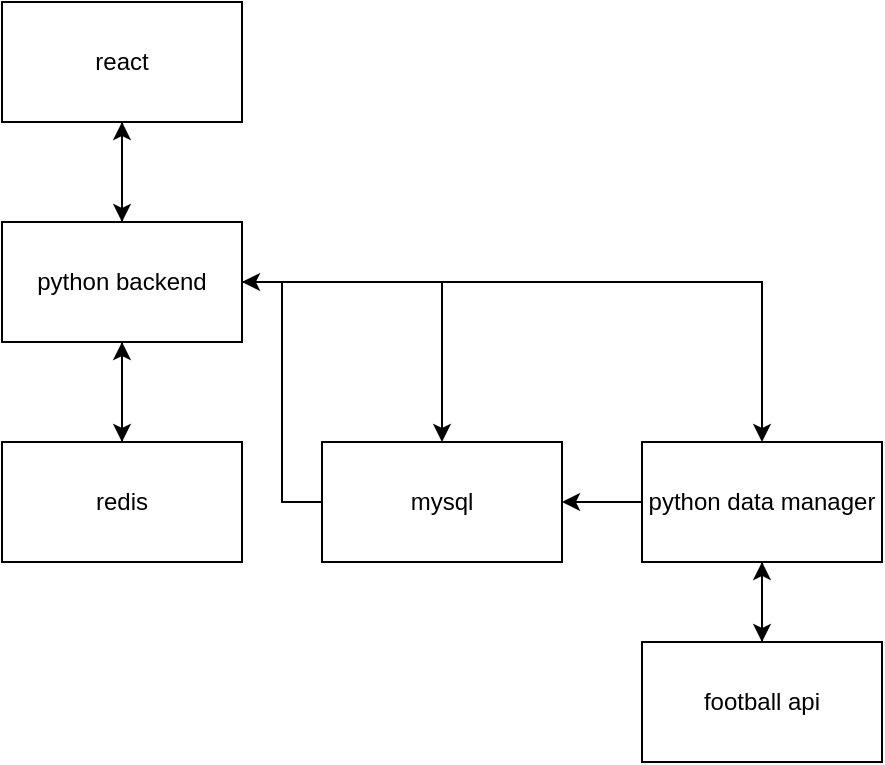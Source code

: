 <mxfile version="24.8.2">
  <diagram name="Page-1" id="Es3Xw6ZudL-9_e_jg_tI">
    <mxGraphModel dx="1434" dy="746" grid="1" gridSize="10" guides="1" tooltips="1" connect="1" arrows="1" fold="1" page="1" pageScale="1" pageWidth="850" pageHeight="1100" math="0" shadow="0">
      <root>
        <mxCell id="0" />
        <mxCell id="1" parent="0" />
        <mxCell id="dvzhZEFmQeY6nvFcxPSS-5" style="edgeStyle=orthogonalEdgeStyle;rounded=0;orthogonalLoop=1;jettySize=auto;html=1;entryX=0.5;entryY=0;entryDx=0;entryDy=0;" edge="1" parent="1" source="dvzhZEFmQeY6nvFcxPSS-1" target="dvzhZEFmQeY6nvFcxPSS-2">
          <mxGeometry relative="1" as="geometry" />
        </mxCell>
        <mxCell id="dvzhZEFmQeY6nvFcxPSS-9" style="edgeStyle=orthogonalEdgeStyle;rounded=0;orthogonalLoop=1;jettySize=auto;html=1;entryX=0.5;entryY=0;entryDx=0;entryDy=0;" edge="1" parent="1" source="dvzhZEFmQeY6nvFcxPSS-1" target="dvzhZEFmQeY6nvFcxPSS-4">
          <mxGeometry relative="1" as="geometry" />
        </mxCell>
        <mxCell id="dvzhZEFmQeY6nvFcxPSS-16" style="edgeStyle=orthogonalEdgeStyle;rounded=0;orthogonalLoop=1;jettySize=auto;html=1;entryX=0.5;entryY=0;entryDx=0;entryDy=0;" edge="1" parent="1" source="dvzhZEFmQeY6nvFcxPSS-1" target="dvzhZEFmQeY6nvFcxPSS-17">
          <mxGeometry relative="1" as="geometry">
            <mxPoint x="510" y="200" as="targetPoint" />
          </mxGeometry>
        </mxCell>
        <mxCell id="dvzhZEFmQeY6nvFcxPSS-25" style="edgeStyle=orthogonalEdgeStyle;rounded=0;orthogonalLoop=1;jettySize=auto;html=1;entryX=0.5;entryY=1;entryDx=0;entryDy=0;" edge="1" parent="1" source="dvzhZEFmQeY6nvFcxPSS-1" target="dvzhZEFmQeY6nvFcxPSS-3">
          <mxGeometry relative="1" as="geometry" />
        </mxCell>
        <mxCell id="dvzhZEFmQeY6nvFcxPSS-1" value="python backend" style="rounded=0;whiteSpace=wrap;html=1;" vertex="1" parent="1">
          <mxGeometry x="120" y="170" width="120" height="60" as="geometry" />
        </mxCell>
        <mxCell id="dvzhZEFmQeY6nvFcxPSS-8" style="edgeStyle=orthogonalEdgeStyle;rounded=0;orthogonalLoop=1;jettySize=auto;html=1;entryX=0.5;entryY=1;entryDx=0;entryDy=0;" edge="1" parent="1" source="dvzhZEFmQeY6nvFcxPSS-2" target="dvzhZEFmQeY6nvFcxPSS-1">
          <mxGeometry relative="1" as="geometry" />
        </mxCell>
        <mxCell id="dvzhZEFmQeY6nvFcxPSS-2" value="redis" style="rounded=0;whiteSpace=wrap;html=1;" vertex="1" parent="1">
          <mxGeometry x="120" y="280" width="120" height="60" as="geometry" />
        </mxCell>
        <mxCell id="dvzhZEFmQeY6nvFcxPSS-24" value="" style="edgeStyle=orthogonalEdgeStyle;rounded=0;orthogonalLoop=1;jettySize=auto;html=1;" edge="1" parent="1" source="dvzhZEFmQeY6nvFcxPSS-3" target="dvzhZEFmQeY6nvFcxPSS-1">
          <mxGeometry relative="1" as="geometry" />
        </mxCell>
        <mxCell id="dvzhZEFmQeY6nvFcxPSS-3" value="react" style="rounded=0;whiteSpace=wrap;html=1;" vertex="1" parent="1">
          <mxGeometry x="120" y="60" width="120" height="60" as="geometry" />
        </mxCell>
        <mxCell id="dvzhZEFmQeY6nvFcxPSS-19" style="edgeStyle=orthogonalEdgeStyle;rounded=0;orthogonalLoop=1;jettySize=auto;html=1;entryX=1;entryY=0.5;entryDx=0;entryDy=0;" edge="1" parent="1" source="dvzhZEFmQeY6nvFcxPSS-4" target="dvzhZEFmQeY6nvFcxPSS-1">
          <mxGeometry relative="1" as="geometry" />
        </mxCell>
        <mxCell id="dvzhZEFmQeY6nvFcxPSS-4" value="mysql" style="rounded=0;whiteSpace=wrap;html=1;" vertex="1" parent="1">
          <mxGeometry x="280" y="280" width="120" height="60" as="geometry" />
        </mxCell>
        <mxCell id="dvzhZEFmQeY6nvFcxPSS-23" style="edgeStyle=orthogonalEdgeStyle;rounded=0;orthogonalLoop=1;jettySize=auto;html=1;entryX=0.5;entryY=1;entryDx=0;entryDy=0;" edge="1" parent="1" source="dvzhZEFmQeY6nvFcxPSS-11" target="dvzhZEFmQeY6nvFcxPSS-17">
          <mxGeometry relative="1" as="geometry" />
        </mxCell>
        <mxCell id="dvzhZEFmQeY6nvFcxPSS-11" value="football api" style="rounded=0;whiteSpace=wrap;html=1;" vertex="1" parent="1">
          <mxGeometry x="440" y="380" width="120" height="60" as="geometry" />
        </mxCell>
        <mxCell id="dvzhZEFmQeY6nvFcxPSS-18" style="edgeStyle=orthogonalEdgeStyle;rounded=0;orthogonalLoop=1;jettySize=auto;html=1;entryX=1;entryY=0.5;entryDx=0;entryDy=0;" edge="1" parent="1" source="dvzhZEFmQeY6nvFcxPSS-17" target="dvzhZEFmQeY6nvFcxPSS-4">
          <mxGeometry relative="1" as="geometry" />
        </mxCell>
        <mxCell id="dvzhZEFmQeY6nvFcxPSS-22" style="edgeStyle=orthogonalEdgeStyle;rounded=0;orthogonalLoop=1;jettySize=auto;html=1;entryX=0.5;entryY=0;entryDx=0;entryDy=0;" edge="1" parent="1" source="dvzhZEFmQeY6nvFcxPSS-17" target="dvzhZEFmQeY6nvFcxPSS-11">
          <mxGeometry relative="1" as="geometry" />
        </mxCell>
        <mxCell id="dvzhZEFmQeY6nvFcxPSS-17" value="python data manager" style="rounded=0;whiteSpace=wrap;html=1;" vertex="1" parent="1">
          <mxGeometry x="440" y="280" width="120" height="60" as="geometry" />
        </mxCell>
      </root>
    </mxGraphModel>
  </diagram>
</mxfile>
